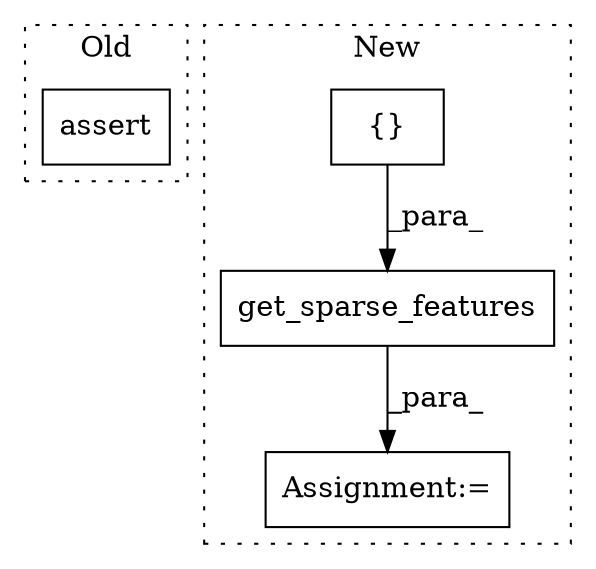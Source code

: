 digraph G {
subgraph cluster0 {
1 [label="assert" a="6" s="9271" l="7" shape="box"];
label = "Old";
style="dotted";
}
subgraph cluster1 {
2 [label="get_sparse_features" a="32" s="9639,9675" l="20,1" shape="box"];
3 [label="{}" a="4" s="9673" l="2" shape="box"];
4 [label="Assignment:=" a="7" s="9624" l="1" shape="box"];
label = "New";
style="dotted";
}
2 -> 4 [label="_para_"];
3 -> 2 [label="_para_"];
}
